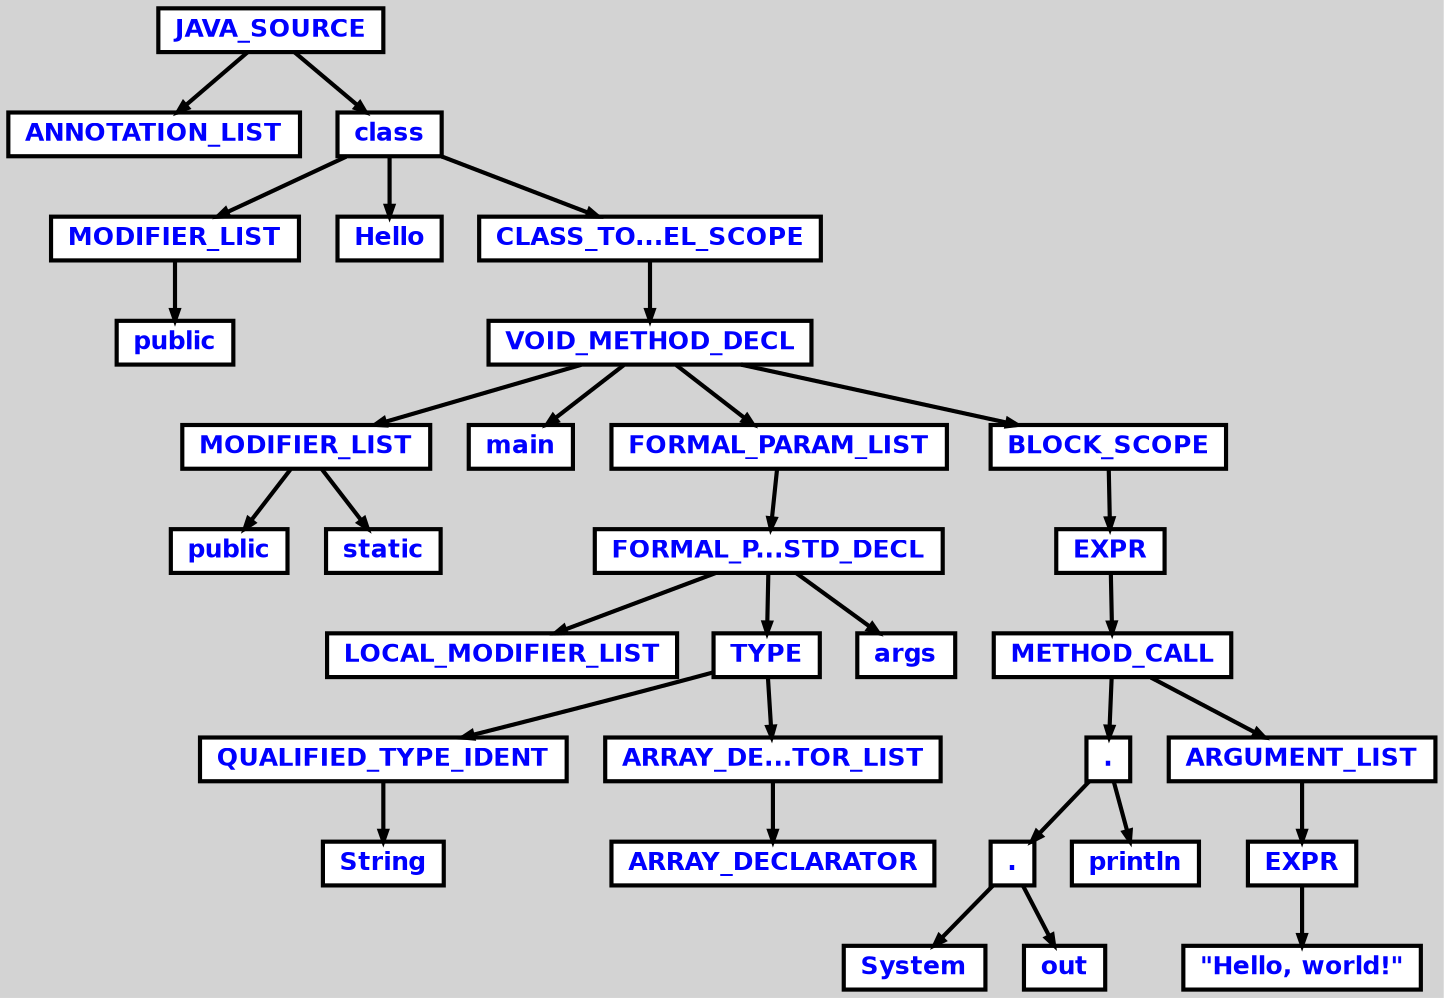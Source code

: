 /*
 * Generated by the ANTLR DOT Tree Generator
 * http://www.antlr3.org/api/Java/org/antlr/runtime/tree/DOTTreeGenerator.html
 */

/* 
public class Hello {
	public static void main(String[] args){
		System.out.println("Hello, world!");
	}
}
*/
digraph {

	ordering=out;
	ranksep=.4;
	bgcolor="lightgrey"; node [shape=box, fixedsize=false, fontsize=12, fontname="Helvetica-bold", fontcolor="blue"
		width=.25, height=.25, color="black", fillcolor="white", style="filled, solid, bold"];
	edge [arrowsize=.5, color="black", style="bold"]

	n0 [label="JAVA_SOURCE"];
	n1 [label="ANNOTATION_LIST"];
	n2 [label="class"];
	n2 [label="class"];
	n3 [label="MODIFIER_LIST"];
	n3 [label="MODIFIER_LIST"];
	n4 [label="public"];
	n5 [label="Hello"];
	n6 [label="CLASS_TO...EL_SCOPE"];
	n6 [label="CLASS_TO...EL_SCOPE"];
	n7 [label="VOID_METHOD_DECL"];
	n7 [label="VOID_METHOD_DECL"];
	n8 [label="MODIFIER_LIST"];
	n8 [label="MODIFIER_LIST"];
	n9 [label="public"];
	n10 [label="static"];
	n11 [label="main"];
	n12 [label="FORMAL_PARAM_LIST"];
	n12 [label="FORMAL_PARAM_LIST"];
	n13 [label="FORMAL_P...STD_DECL"];
	n13 [label="FORMAL_P...STD_DECL"];
	n14 [label="LOCAL_MODIFIER_LIST"];
	n15 [label="TYPE"];
	n15 [label="TYPE"];
	n16 [label="QUALIFIED_TYPE_IDENT"];
	n16 [label="QUALIFIED_TYPE_IDENT"];
	n17 [label="String"];
	n18 [label="ARRAY_DE...TOR_LIST"];
	n18 [label="ARRAY_DE...TOR_LIST"];
	n19 [label="ARRAY_DECLARATOR"];
	n20 [label="args"];
	n21 [label="BLOCK_SCOPE"];
	n21 [label="BLOCK_SCOPE"];
	n22 [label="EXPR"];
	n22 [label="EXPR"];
	n23 [label="METHOD_CALL"];
	n23 [label="METHOD_CALL"];
	n24 [label="."];
	n24 [label="."];
	n25 [label="."];
	n25 [label="."];
	n26 [label="System"];
	n27 [label="out"];
	n28 [label="println"];
	n29 [label="ARGUMENT_LIST"];
	n29 [label="ARGUMENT_LIST"];
	n30 [label="EXPR"];
	n30 [label="EXPR"];
	n31 [label="\"Hello, world!\""];

	n0 -> n1 // "JAVA_SOURCE" -> "ANNOTATION_LIST"
	n0 -> n2 // "JAVA_SOURCE" -> "class"
	n2 -> n3 // "class" -> "MODIFIER_LIST"
	n3 -> n4 // "MODIFIER_LIST" -> "public"
	n2 -> n5 // "class" -> "Hello"
	n2 -> n6 // "class" -> "CLASS_TO...EL_SCOPE"
	n6 -> n7 // "CLASS_TO...EL_SCOPE" -> "VOID_METHOD_DECL"
	n7 -> n8 // "VOID_METHOD_DECL" -> "MODIFIER_LIST"
	n8 -> n9 // "MODIFIER_LIST" -> "public"
	n8 -> n10 // "MODIFIER_LIST" -> "static"
	n7 -> n11 // "VOID_METHOD_DECL" -> "main"
	n7 -> n12 // "VOID_METHOD_DECL" -> "FORMAL_PARAM_LIST"
	n12 -> n13 // "FORMAL_PARAM_LIST" -> "FORMAL_P...STD_DECL"
	n13 -> n14 // "FORMAL_P...STD_DECL" -> "LOCAL_MODIFIER_LIST"
	n13 -> n15 // "FORMAL_P...STD_DECL" -> "TYPE"
	n15 -> n16 // "TYPE" -> "QUALIFIED_TYPE_IDENT"
	n16 -> n17 // "QUALIFIED_TYPE_IDENT" -> "String"
	n15 -> n18 // "TYPE" -> "ARRAY_DE...TOR_LIST"
	n18 -> n19 // "ARRAY_DE...TOR_LIST" -> "ARRAY_DECLARATOR"
	n13 -> n20 // "FORMAL_P...STD_DECL" -> "args"
	n7 -> n21 // "VOID_METHOD_DECL" -> "BLOCK_SCOPE"
	n21 -> n22 // "BLOCK_SCOPE" -> "EXPR"
	n22 -> n23 // "EXPR" -> "METHOD_CALL"
	n23 -> n24 // "METHOD_CALL" -> "."
	n24 -> n25 // "." -> "."
	n25 -> n26 // "." -> "System"
	n25 -> n27 // "." -> "out"
	n24 -> n28 // "." -> "println"
	n23 -> n29 // "METHOD_CALL" -> "ARGUMENT_LIST"
	n29 -> n30 // "ARGUMENT_LIST" -> "EXPR"
	n30 -> n31 // "EXPR" -> "\"Hello, world!\""

}
